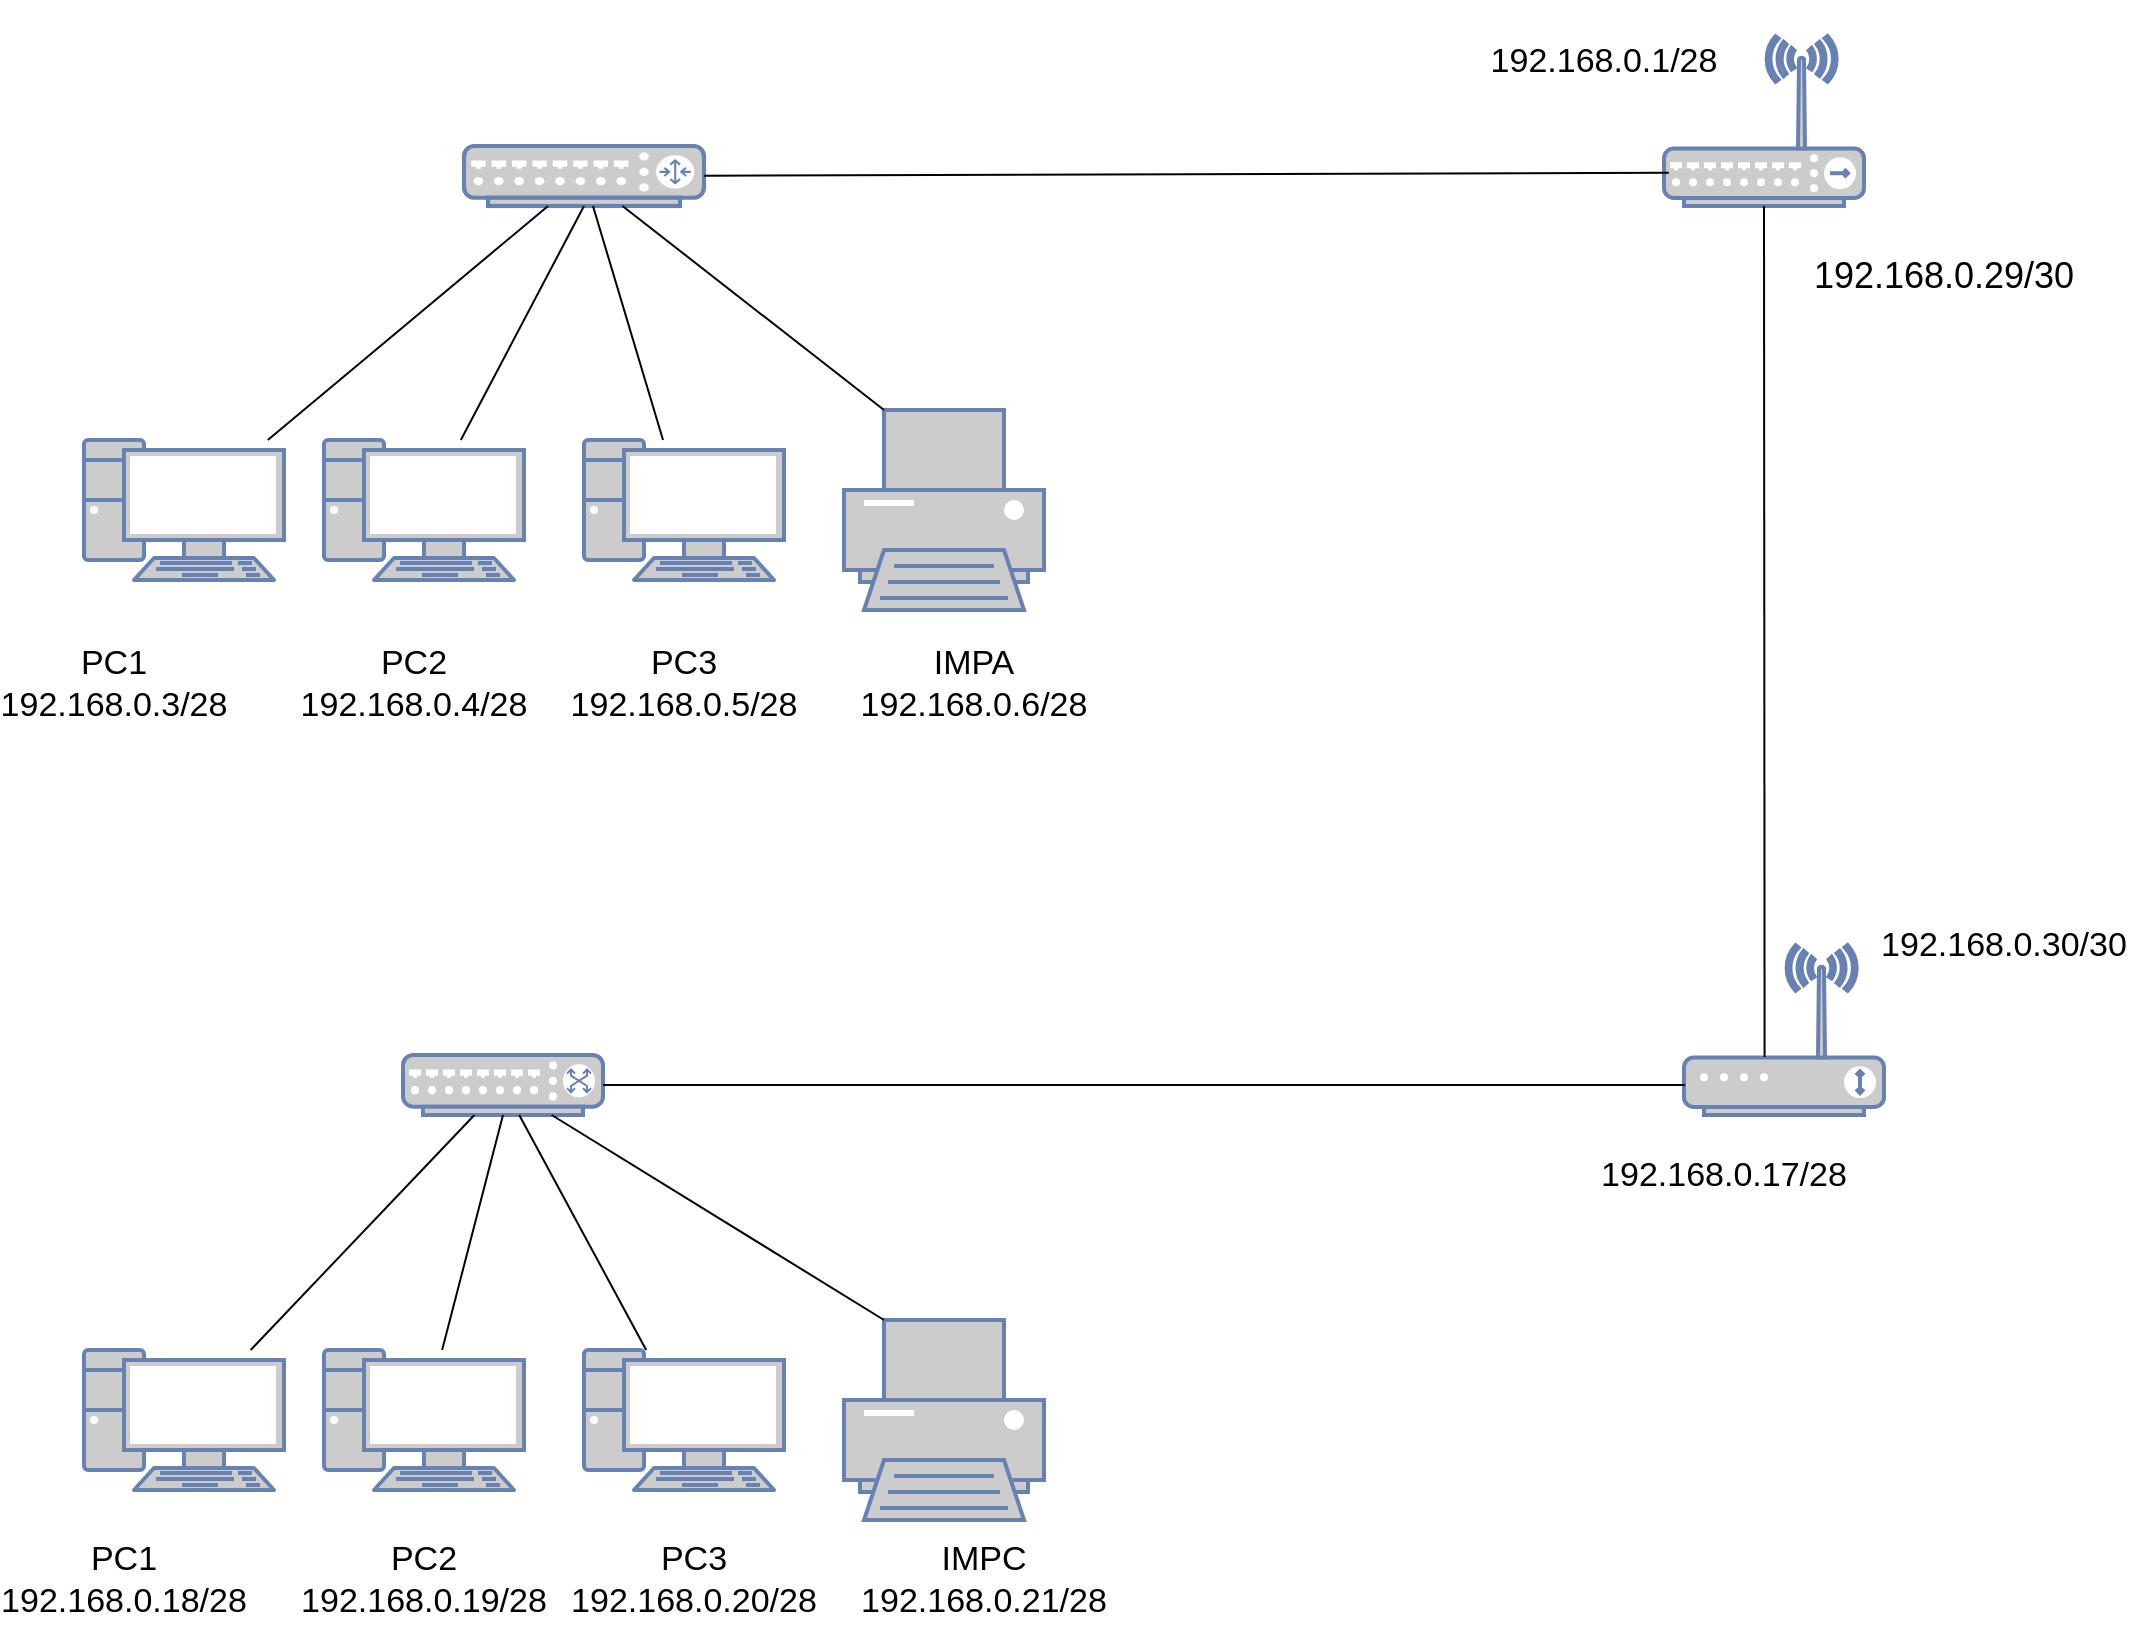 <mxfile version="12.1.1" type="device" pages="1"><diagram name="Page-1" id="bfe91b75-5d2c-26a0-9c1d-138518896778"><mxGraphModel dx="1312" dy="665" grid="1" gridSize="10" guides="1" tooltips="1" connect="1" arrows="1" fold="1" page="1" pageScale="1" pageWidth="1100" pageHeight="850" background="#ffffff" math="0" shadow="0"><root><mxCell id="0"/><mxCell id="1" parent="0"/><mxCell id="7c3789c024ecab99-3" value="" style="fontColor=#0066CC;verticalAlign=top;verticalLabelPosition=bottom;labelPosition=center;align=center;html=1;fillColor=#CCCCCC;strokeColor=#6881B3;gradientColor=none;gradientDirection=north;strokeWidth=2;shape=mxgraph.networks.pc;rounded=0;shadow=0;comic=0;" parent="1" vertex="1"><mxGeometry x="390.0" y="310" width="100" height="70" as="geometry"/></mxCell><mxCell id="7c3789c024ecab99-4" value="" style="fontColor=#0066CC;verticalAlign=top;verticalLabelPosition=bottom;labelPosition=center;align=center;html=1;fillColor=#CCCCCC;strokeColor=#6881B3;gradientColor=none;gradientDirection=north;strokeWidth=2;shape=mxgraph.networks.pc;rounded=0;shadow=0;comic=0;" parent="1" vertex="1"><mxGeometry x="510.0" y="310" width="100" height="70" as="geometry"/></mxCell><mxCell id="7c3789c024ecab99-5" value="" style="fontColor=#0066CC;verticalAlign=top;verticalLabelPosition=bottom;labelPosition=center;align=center;html=1;fillColor=#CCCCCC;strokeColor=#6881B3;gradientColor=none;gradientDirection=north;strokeWidth=2;shape=mxgraph.networks.pc;rounded=0;shadow=0;comic=0;" parent="1" vertex="1"><mxGeometry x="640.0" y="310" width="100" height="70" as="geometry"/></mxCell><mxCell id="7c3789c024ecab99-6" value="" style="fontColor=#0066CC;verticalAlign=top;verticalLabelPosition=bottom;labelPosition=center;align=center;html=1;fillColor=#CCCCCC;strokeColor=#6881B3;gradientColor=none;gradientDirection=north;strokeWidth=2;shape=mxgraph.networks.printer;rounded=0;shadow=0;comic=0;" parent="1" vertex="1"><mxGeometry x="770.0" y="295" width="100" height="100" as="geometry"/></mxCell><mxCell id="7c3789c024ecab99-9" value="" style="fontColor=#0066CC;verticalAlign=top;verticalLabelPosition=bottom;labelPosition=center;align=center;html=1;fillColor=#CCCCCC;strokeColor=#6881B3;gradientColor=none;gradientDirection=north;strokeWidth=2;shape=mxgraph.networks.wireless_hub;rounded=0;shadow=0;comic=0;" parent="1" vertex="1"><mxGeometry x="1180.0" y="108" width="100" height="85" as="geometry"/></mxCell><mxCell id="7c3789c024ecab99-23" value="" style="fontColor=#0066CC;verticalAlign=top;verticalLabelPosition=bottom;labelPosition=center;align=center;html=1;fillColor=#CCCCCC;strokeColor=#6881B3;gradientColor=none;gradientDirection=north;strokeWidth=2;shape=mxgraph.networks.pc;rounded=0;shadow=0;comic=0;" parent="1" vertex="1"><mxGeometry x="390.0" y="765" width="100" height="70" as="geometry"/></mxCell><mxCell id="7c3789c024ecab99-25" value="" style="fontColor=#0066CC;verticalAlign=top;verticalLabelPosition=bottom;labelPosition=center;align=center;html=1;fillColor=#CCCCCC;strokeColor=#6881B3;gradientColor=none;gradientDirection=north;strokeWidth=2;shape=mxgraph.networks.pc;rounded=0;shadow=0;comic=0;" parent="1" vertex="1"><mxGeometry x="510.0" y="765" width="100" height="70" as="geometry"/></mxCell><mxCell id="7c3789c024ecab99-27" value="" style="fontColor=#0066CC;verticalAlign=top;verticalLabelPosition=bottom;labelPosition=center;align=center;html=1;fillColor=#CCCCCC;strokeColor=#6881B3;gradientColor=none;gradientDirection=north;strokeWidth=2;shape=mxgraph.networks.pc;rounded=0;shadow=0;comic=0;" parent="1" vertex="1"><mxGeometry x="640.0" y="765" width="100" height="70" as="geometry"/></mxCell><mxCell id="7c3789c024ecab99-29" value="" style="fontColor=#0066CC;verticalAlign=top;verticalLabelPosition=bottom;labelPosition=center;align=center;html=1;fillColor=#CCCCCC;strokeColor=#6881B3;gradientColor=none;gradientDirection=north;strokeWidth=2;shape=mxgraph.networks.printer;rounded=0;shadow=0;comic=0;" parent="1" vertex="1"><mxGeometry x="770.0" y="750" width="100" height="100" as="geometry"/></mxCell><mxCell id="r7DD3iEJVe_SmhIkiYJA-4" value="" style="fontColor=#0066CC;verticalAlign=top;verticalLabelPosition=bottom;labelPosition=center;align=center;html=1;outlineConnect=0;fillColor=#CCCCCC;strokeColor=#6881B3;gradientColor=none;gradientDirection=north;strokeWidth=2;shape=mxgraph.networks.switch;" parent="1" vertex="1"><mxGeometry x="549.5" y="617.5" width="100" height="30" as="geometry"/></mxCell><mxCell id="r7DD3iEJVe_SmhIkiYJA-5" value="" style="fontColor=#0066CC;verticalAlign=top;verticalLabelPosition=bottom;labelPosition=center;align=center;html=1;outlineConnect=0;fillColor=#CCCCCC;strokeColor=#6881B3;gradientColor=none;gradientDirection=north;strokeWidth=2;shape=mxgraph.networks.router;" parent="1" vertex="1"><mxGeometry x="580" y="163" width="120" height="30" as="geometry"/></mxCell><mxCell id="r7DD3iEJVe_SmhIkiYJA-7" value="" style="fontColor=#0066CC;verticalAlign=top;verticalLabelPosition=bottom;labelPosition=center;align=center;html=1;outlineConnect=0;fillColor=#CCCCCC;strokeColor=#6881B3;gradientColor=none;gradientDirection=north;strokeWidth=2;shape=mxgraph.networks.wireless_modem;" parent="1" vertex="1"><mxGeometry x="1190" y="562.5" width="100" height="85" as="geometry"/></mxCell><mxCell id="r7DD3iEJVe_SmhIkiYJA-25" value="" style="endArrow=none;html=1;" parent="1" source="7c3789c024ecab99-3" target="r7DD3iEJVe_SmhIkiYJA-5" edge="1"><mxGeometry width="50" height="50" relative="1" as="geometry"><mxPoint x="280" y="1000" as="sourcePoint"/><mxPoint x="310" y="950" as="targetPoint"/></mxGeometry></mxCell><mxCell id="r7DD3iEJVe_SmhIkiYJA-28" value="" style="endArrow=none;html=1;entryX=0.5;entryY=1;entryDx=0;entryDy=0;entryPerimeter=0;" parent="1" source="7c3789c024ecab99-4" target="r7DD3iEJVe_SmhIkiYJA-5" edge="1"><mxGeometry width="50" height="50" relative="1" as="geometry"><mxPoint x="110" y="950" as="sourcePoint"/><mxPoint x="160" y="900" as="targetPoint"/></mxGeometry></mxCell><mxCell id="r7DD3iEJVe_SmhIkiYJA-29" value="" style="endArrow=none;html=1;" parent="1" source="7c3789c024ecab99-5" target="r7DD3iEJVe_SmhIkiYJA-5" edge="1"><mxGeometry width="50" height="50" relative="1" as="geometry"><mxPoint x="190" y="900" as="sourcePoint"/><mxPoint x="160" y="900" as="targetPoint"/></mxGeometry></mxCell><mxCell id="r7DD3iEJVe_SmhIkiYJA-31" value="" style="endArrow=none;html=1;exitX=0.2;exitY=0;exitDx=0;exitDy=0;exitPerimeter=0;" parent="1" source="7c3789c024ecab99-6" target="r7DD3iEJVe_SmhIkiYJA-5" edge="1"><mxGeometry width="50" height="50" relative="1" as="geometry"><mxPoint x="780" y="290" as="sourcePoint"/><mxPoint x="630" y="270" as="targetPoint"/></mxGeometry></mxCell><mxCell id="r7DD3iEJVe_SmhIkiYJA-32" value="" style="endArrow=none;html=1;" parent="1" source="7c3789c024ecab99-23" target="r7DD3iEJVe_SmhIkiYJA-4" edge="1"><mxGeometry width="50" height="50" relative="1" as="geometry"><mxPoint x="390" y="920" as="sourcePoint"/><mxPoint x="440" y="870" as="targetPoint"/></mxGeometry></mxCell><mxCell id="r7DD3iEJVe_SmhIkiYJA-33" value="" style="endArrow=none;html=1;entryX=0.5;entryY=1;entryDx=0;entryDy=0;entryPerimeter=0;" parent="1" source="7c3789c024ecab99-25" target="r7DD3iEJVe_SmhIkiYJA-4" edge="1"><mxGeometry width="50" height="50" relative="1" as="geometry"><mxPoint x="390" y="920" as="sourcePoint"/><mxPoint x="440" y="870" as="targetPoint"/></mxGeometry></mxCell><mxCell id="r7DD3iEJVe_SmhIkiYJA-34" value="" style="endArrow=none;html=1;" parent="1" source="7c3789c024ecab99-27" target="r7DD3iEJVe_SmhIkiYJA-4" edge="1"><mxGeometry width="50" height="50" relative="1" as="geometry"><mxPoint x="390" y="920" as="sourcePoint"/><mxPoint x="440" y="870" as="targetPoint"/></mxGeometry></mxCell><mxCell id="r7DD3iEJVe_SmhIkiYJA-35" value="" style="endArrow=none;html=1;exitX=0.2;exitY=0;exitDx=0;exitDy=0;exitPerimeter=0;" parent="1" source="7c3789c024ecab99-29" target="r7DD3iEJVe_SmhIkiYJA-4" edge="1"><mxGeometry width="50" height="50" relative="1" as="geometry"><mxPoint x="390" y="920" as="sourcePoint"/><mxPoint x="640" y="600" as="targetPoint"/></mxGeometry></mxCell><mxCell id="r7DD3iEJVe_SmhIkiYJA-36" value="" style="endArrow=none;html=1;entryX=0.024;entryY=0.805;entryDx=0;entryDy=0;entryPerimeter=0;" parent="1" source="r7DD3iEJVe_SmhIkiYJA-5" target="7c3789c024ecab99-9" edge="1"><mxGeometry width="50" height="50" relative="1" as="geometry"><mxPoint x="390" y="920" as="sourcePoint"/><mxPoint x="1170" y="178" as="targetPoint"/></mxGeometry></mxCell><mxCell id="r7DD3iEJVe_SmhIkiYJA-37" value="" style="endArrow=none;html=1;" parent="1" source="r7DD3iEJVe_SmhIkiYJA-4" edge="1"><mxGeometry width="50" height="50" relative="1" as="geometry"><mxPoint x="660" y="632.807" as="sourcePoint"/><mxPoint x="1190.5" y="632.5" as="targetPoint"/></mxGeometry></mxCell><mxCell id="r7DD3iEJVe_SmhIkiYJA-38" value="" style="endArrow=none;html=1;entryX=0.5;entryY=1;entryDx=0;entryDy=0;entryPerimeter=0;exitX=0.403;exitY=0.659;exitDx=0;exitDy=0;exitPerimeter=0;" parent="1" source="r7DD3iEJVe_SmhIkiYJA-7" target="7c3789c024ecab99-9" edge="1"><mxGeometry width="50" height="50" relative="1" as="geometry"><mxPoint x="150" y="917" as="sourcePoint"/><mxPoint x="200" y="867" as="targetPoint"/></mxGeometry></mxCell><mxCell id="r7DD3iEJVe_SmhIkiYJA-39" value="&lt;div&gt;&lt;font style=&quot;font-size: 17px&quot;&gt;PC1&lt;br&gt;&lt;/font&gt;&lt;/div&gt;&lt;div&gt;&lt;font style=&quot;font-size: 17px&quot;&gt;192.168.0.18/28&lt;/font&gt;&lt;/div&gt;" style="text;html=1;strokeColor=none;fillColor=none;align=center;verticalAlign=middle;whiteSpace=wrap;rounded=0;strokeWidth=11;" parent="1" vertex="1"><mxGeometry x="360" y="850" width="100" height="60" as="geometry"/></mxCell><mxCell id="r7DD3iEJVe_SmhIkiYJA-40" value="&lt;div&gt;&lt;font style=&quot;font-size: 17px&quot;&gt;PC2&lt;br&gt;&lt;/font&gt;&lt;/div&gt;&lt;div&gt;&lt;font style=&quot;font-size: 17px&quot;&gt;192.168.0.19/28&lt;/font&gt;&lt;/div&gt;" style="text;html=1;strokeColor=none;fillColor=none;align=center;verticalAlign=middle;whiteSpace=wrap;rounded=0;strokeWidth=11;" parent="1" vertex="1"><mxGeometry x="510" y="850" width="100" height="60" as="geometry"/></mxCell><mxCell id="r7DD3iEJVe_SmhIkiYJA-42" value="&lt;div&gt;&lt;font style=&quot;font-size: 17px&quot;&gt;PC3&lt;br&gt;&lt;/font&gt;&lt;/div&gt;&lt;div&gt;&lt;font style=&quot;font-size: 17px&quot;&gt;192.168.0.20/28&lt;/font&gt;&lt;/div&gt;" style="text;html=1;strokeColor=none;fillColor=none;align=center;verticalAlign=middle;whiteSpace=wrap;rounded=0;strokeWidth=11;" parent="1" vertex="1"><mxGeometry x="645" y="850" width="100" height="60" as="geometry"/></mxCell><mxCell id="r7DD3iEJVe_SmhIkiYJA-44" value="&lt;div&gt;&lt;font style=&quot;font-size: 17px&quot;&gt;IMPC&lt;br&gt;&lt;/font&gt;&lt;/div&gt;&lt;div&gt;&lt;font style=&quot;font-size: 17px&quot;&gt;192.168.0.21/28&lt;/font&gt;&lt;/div&gt;" style="text;html=1;strokeColor=none;fillColor=none;align=center;verticalAlign=middle;whiteSpace=wrap;rounded=0;strokeWidth=11;" parent="1" vertex="1"><mxGeometry x="790" y="850" width="100" height="60" as="geometry"/></mxCell><mxCell id="r7DD3iEJVe_SmhIkiYJA-46" value="&lt;div&gt;&lt;font style=&quot;font-size: 17px&quot;&gt;PC1&lt;br&gt;&lt;/font&gt;&lt;/div&gt;&lt;div&gt;&lt;font style=&quot;font-size: 17px&quot;&gt;192.168.0.3/28&lt;/font&gt;&lt;/div&gt;" style="text;html=1;strokeColor=none;fillColor=none;align=center;verticalAlign=middle;whiteSpace=wrap;rounded=0;strokeWidth=11;" parent="1" vertex="1"><mxGeometry x="355" y="402" width="100" height="60" as="geometry"/></mxCell><mxCell id="r7DD3iEJVe_SmhIkiYJA-47" value="&lt;div&gt;&lt;font style=&quot;font-size: 17px&quot;&gt;PC2&lt;br&gt;&lt;/font&gt;&lt;/div&gt;&lt;div&gt;&lt;font style=&quot;font-size: 17px&quot;&gt;192.168.0.4/28&lt;/font&gt;&lt;/div&gt;" style="text;html=1;strokeColor=none;fillColor=none;align=center;verticalAlign=middle;whiteSpace=wrap;rounded=0;strokeWidth=11;" parent="1" vertex="1"><mxGeometry x="505" y="402" width="100" height="60" as="geometry"/></mxCell><mxCell id="r7DD3iEJVe_SmhIkiYJA-48" value="&lt;div&gt;&lt;font style=&quot;font-size: 17px&quot;&gt;PC3&lt;br&gt;&lt;/font&gt;&lt;/div&gt;&lt;div&gt;&lt;font style=&quot;font-size: 17px&quot;&gt;192.168.0.5/28&lt;/font&gt;&lt;/div&gt;" style="text;html=1;strokeColor=none;fillColor=none;align=center;verticalAlign=middle;whiteSpace=wrap;rounded=0;strokeWidth=11;" parent="1" vertex="1"><mxGeometry x="640" y="402" width="100" height="60" as="geometry"/></mxCell><mxCell id="r7DD3iEJVe_SmhIkiYJA-49" value="&lt;div&gt;&lt;font style=&quot;font-size: 17px&quot;&gt;IMPA&lt;br&gt;&lt;/font&gt;&lt;/div&gt;&lt;div&gt;&lt;font style=&quot;font-size: 17px&quot;&gt;192.168.0.6/28&lt;/font&gt;&lt;/div&gt;" style="text;html=1;strokeColor=none;fillColor=none;align=center;verticalAlign=middle;whiteSpace=wrap;rounded=0;strokeWidth=11;" parent="1" vertex="1"><mxGeometry x="785" y="402" width="100" height="60" as="geometry"/></mxCell><mxCell id="r7DD3iEJVe_SmhIkiYJA-50" value="&lt;font style=&quot;font-size: 17px&quot;&gt;192.168.0.17/28&lt;/font&gt;" style="text;html=1;strokeColor=none;fillColor=none;align=center;verticalAlign=middle;whiteSpace=wrap;rounded=0;strokeWidth=11;" parent="1" vertex="1"><mxGeometry x="1160" y="647.5" width="100" height="60" as="geometry"/></mxCell><mxCell id="r7DD3iEJVe_SmhIkiYJA-52" value="&lt;font style=&quot;font-size: 17px&quot;&gt;192.168.0.1/28&lt;/font&gt;" style="text;html=1;strokeColor=none;fillColor=none;align=center;verticalAlign=middle;whiteSpace=wrap;rounded=0;strokeWidth=11;" parent="1" vertex="1"><mxGeometry x="1100" y="90.618" width="100" height="60" as="geometry"/></mxCell><mxCell id="r7DD3iEJVe_SmhIkiYJA-54" value="&lt;font style=&quot;font-size: 18px&quot;&gt;192.168.0.29/30&lt;/font&gt;" style="text;html=1;strokeColor=none;fillColor=none;align=center;verticalAlign=middle;whiteSpace=wrap;rounded=0;strokeWidth=11;direction=south;" parent="1" vertex="1"><mxGeometry x="1290" y="178.118" width="60" height="100" as="geometry"/></mxCell><mxCell id="r7DD3iEJVe_SmhIkiYJA-62" value="&lt;font style=&quot;font-size: 17px&quot;&gt;192.168.0.30/30&lt;/font&gt;" style="text;html=1;strokeColor=none;fillColor=none;align=center;verticalAlign=middle;whiteSpace=wrap;rounded=0;strokeWidth=11;direction=south;" parent="1" vertex="1"><mxGeometry x="1320" y="512.618" width="60" height="100" as="geometry"/></mxCell></root></mxGraphModel></diagram></mxfile>